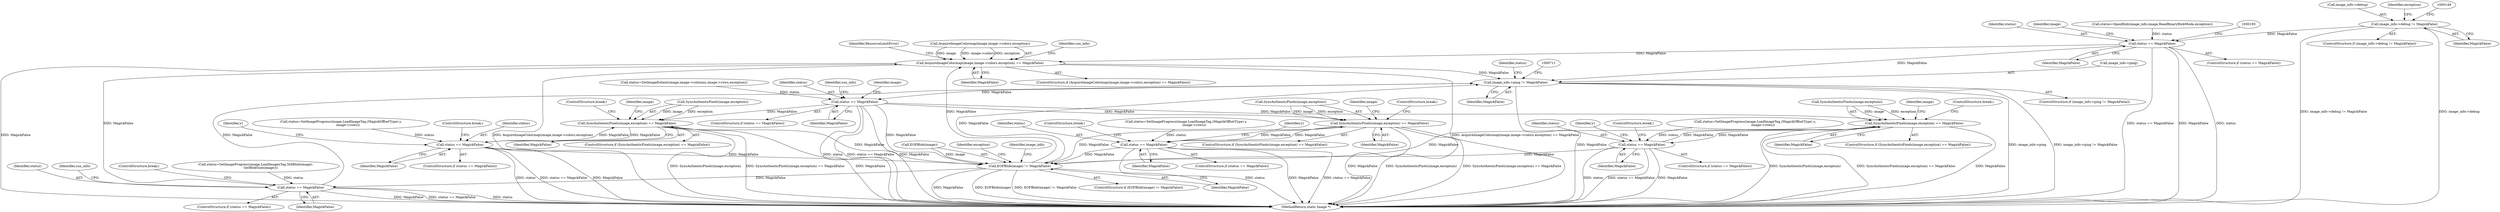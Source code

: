 digraph "0_ImageMagick_b8f17d08b7418204bf8a05a5c24e87b2fc395b75@pointer" {
"1000143" [label="(Call,image_info->debug != MagickFalse)"];
"1000182" [label="(Call,status == MagickFalse)"];
"1000438" [label="(Call,AcquireImageColormap(image,image->colors,exception) == MagickFalse)"];
"1000704" [label="(Call,image_info->ping != MagickFalse)"];
"1000729" [label="(Call,status == MagickFalse)"];
"1001117" [label="(Call,SyncAuthenticPixels(image,exception) == MagickFalse)"];
"1001144" [label="(Call,status == MagickFalse)"];
"1001600" [label="(Call,EOFBlob(image) != MagickFalse)"];
"1001681" [label="(Call,status == MagickFalse)"];
"1001276" [label="(Call,SyncAuthenticPixels(image,exception) == MagickFalse)"];
"1001303" [label="(Call,status == MagickFalse)"];
"1001551" [label="(Call,SyncAuthenticPixels(image,exception) == MagickFalse)"];
"1001578" [label="(Call,status == MagickFalse)"];
"1000142" [label="(ControlStructure,if (image_info->debug != MagickFalse))"];
"1000705" [label="(Call,image_info->ping)"];
"1000708" [label="(Identifier,MagickFalse)"];
"1001577" [label="(ControlStructure,if (status == MagickFalse))"];
"1001551" [label="(Call,SyncAuthenticPixels(image,exception) == MagickFalse)"];
"1000447" [label="(Identifier,ResourceLimitError)"];
"1001146" [label="(Identifier,MagickFalse)"];
"1001581" [label="(ControlStructure,break;)"];
"1001147" [label="(ControlStructure,break;)"];
"1000439" [label="(Call,AcquireImageColormap(image,image->colors,exception))"];
"1001221" [label="(Identifier,y)"];
"1001684" [label="(ControlStructure,break;)"];
"1001555" [label="(Identifier,MagickFalse)"];
"1001305" [label="(Identifier,MagickFalse)"];
"1001600" [label="(Call,EOFBlob(image) != MagickFalse)"];
"1001671" [label="(Call,status=SetImageProgress(image,LoadImagesTag,TellBlob(image),\n          GetBlobSize(image)))"];
"1001304" [label="(Identifier,status)"];
"1001578" [label="(Call,status == MagickFalse)"];
"1000181" [label="(ControlStructure,if (status == MagickFalse))"];
"1001306" [label="(ControlStructure,break;)"];
"1000182" [label="(Call,status == MagickFalse)"];
"1001117" [label="(Call,SyncAuthenticPixels(image,exception) == MagickFalse)"];
"1001118" [label="(Call,SyncAuthenticPixels(image,exception))"];
"1001122" [label="(ControlStructure,break;)"];
"1000445" [label="(Identifier,MagickFalse)"];
"1000183" [label="(Identifier,status)"];
"1000729" [label="(Call,status == MagickFalse)"];
"1000147" [label="(Identifier,MagickFalse)"];
"1001550" [label="(ControlStructure,if (SyncAuthenticPixels(image,exception) == MagickFalse))"];
"1000717" [label="(Call,status=SetImageExtent(image,image->columns,image->rows,exception))"];
"1001556" [label="(ControlStructure,break;)"];
"1001683" [label="(Identifier,MagickFalse)"];
"1000730" [label="(Identifier,status)"];
"1000143" [label="(Call,image_info->debug != MagickFalse)"];
"1001566" [label="(Call,status=SetImageProgress(image,LoadImageTag,(MagickOffsetType) y,\n                image->rows))"];
"1001552" [label="(Call,SyncAuthenticPixels(image,exception))"];
"1001285" [label="(Identifier,image)"];
"1000438" [label="(Call,AcquireImageColormap(image,image->colors,exception) == MagickFalse)"];
"1000704" [label="(Call,image_info->ping != MagickFalse)"];
"1000703" [label="(ControlStructure,if (image_info->ping != MagickFalse))"];
"1001281" [label="(ControlStructure,break;)"];
"1001132" [label="(Call,status=SetImageProgress(image,LoadImageTag,(MagickOffsetType) y,\n              image->rows))"];
"1001116" [label="(ControlStructure,if (SyncAuthenticPixels(image,exception) == MagickFalse))"];
"1001143" [label="(ControlStructure,if (status == MagickFalse))"];
"1001121" [label="(Identifier,MagickFalse)"];
"1001681" [label="(Call,status == MagickFalse)"];
"1000741" [label="(Identifier,sun_info)"];
"1001606" [label="(Identifier,exception)"];
"1001560" [label="(Identifier,image)"];
"1001616" [label="(Identifier,image_info)"];
"1001291" [label="(Call,status=SetImageProgress(image,LoadImageTag,(MagickOffsetType) y,\n                image->rows))"];
"1001697" [label="(MethodReturn,static Image *)"];
"1000731" [label="(Identifier,MagickFalse)"];
"1000718" [label="(Identifier,status)"];
"1000187" [label="(Identifier,image)"];
"1000437" [label="(ControlStructure,if (AcquireImageColormap(image,image->colors,exception) == MagickFalse))"];
"1001145" [label="(Identifier,status)"];
"1001303" [label="(Call,status == MagickFalse)"];
"1001599" [label="(ControlStructure,if (EOFBlob(image) != MagickFalse))"];
"1000451" [label="(Identifier,sun_info)"];
"1001680" [label="(ControlStructure,if (status == MagickFalse))"];
"1001275" [label="(ControlStructure,if (SyncAuthenticPixels(image,exception) == MagickFalse))"];
"1001126" [label="(Identifier,image)"];
"1000144" [label="(Call,image_info->debug)"];
"1000981" [label="(Identifier,y)"];
"1001603" [label="(Identifier,MagickFalse)"];
"1001580" [label="(Identifier,MagickFalse)"];
"1001579" [label="(Identifier,status)"];
"1001277" [label="(Call,SyncAuthenticPixels(image,exception))"];
"1000174" [label="(Call,status=OpenBlob(image_info,image,ReadBinaryBlobMode,exception))"];
"1001276" [label="(Call,SyncAuthenticPixels(image,exception) == MagickFalse)"];
"1001682" [label="(Identifier,status)"];
"1001687" [label="(Identifier,sun_info)"];
"1001280" [label="(Identifier,MagickFalse)"];
"1000728" [label="(ControlStructure,if (status == MagickFalse))"];
"1000734" [label="(Identifier,image)"];
"1000184" [label="(Identifier,MagickFalse)"];
"1001144" [label="(Call,status == MagickFalse)"];
"1001601" [label="(Call,EOFBlob(image))"];
"1001384" [label="(Identifier,y)"];
"1001302" [label="(ControlStructure,if (status == MagickFalse))"];
"1000159" [label="(Identifier,exception)"];
"1000143" -> "1000142"  [label="AST: "];
"1000143" -> "1000147"  [label="CFG: "];
"1000144" -> "1000143"  [label="AST: "];
"1000147" -> "1000143"  [label="AST: "];
"1000149" -> "1000143"  [label="CFG: "];
"1000159" -> "1000143"  [label="CFG: "];
"1000143" -> "1001697"  [label="DDG: image_info->debug"];
"1000143" -> "1001697"  [label="DDG: image_info->debug != MagickFalse"];
"1000143" -> "1000182"  [label="DDG: MagickFalse"];
"1000182" -> "1000181"  [label="AST: "];
"1000182" -> "1000184"  [label="CFG: "];
"1000183" -> "1000182"  [label="AST: "];
"1000184" -> "1000182"  [label="AST: "];
"1000187" -> "1000182"  [label="CFG: "];
"1000195" -> "1000182"  [label="CFG: "];
"1000182" -> "1001697"  [label="DDG: status == MagickFalse"];
"1000182" -> "1001697"  [label="DDG: MagickFalse"];
"1000182" -> "1001697"  [label="DDG: status"];
"1000174" -> "1000182"  [label="DDG: status"];
"1000182" -> "1000438"  [label="DDG: MagickFalse"];
"1000182" -> "1000704"  [label="DDG: MagickFalse"];
"1000438" -> "1000437"  [label="AST: "];
"1000438" -> "1000445"  [label="CFG: "];
"1000439" -> "1000438"  [label="AST: "];
"1000445" -> "1000438"  [label="AST: "];
"1000447" -> "1000438"  [label="CFG: "];
"1000451" -> "1000438"  [label="CFG: "];
"1000438" -> "1001697"  [label="DDG: AcquireImageColormap(image,image->colors,exception) == MagickFalse"];
"1000438" -> "1001697"  [label="DDG: MagickFalse"];
"1000438" -> "1001697"  [label="DDG: AcquireImageColormap(image,image->colors,exception)"];
"1000439" -> "1000438"  [label="DDG: image"];
"1000439" -> "1000438"  [label="DDG: image->colors"];
"1000439" -> "1000438"  [label="DDG: exception"];
"1001681" -> "1000438"  [label="DDG: MagickFalse"];
"1001600" -> "1000438"  [label="DDG: MagickFalse"];
"1000438" -> "1000704"  [label="DDG: MagickFalse"];
"1000704" -> "1000703"  [label="AST: "];
"1000704" -> "1000708"  [label="CFG: "];
"1000705" -> "1000704"  [label="AST: "];
"1000708" -> "1000704"  [label="AST: "];
"1000711" -> "1000704"  [label="CFG: "];
"1000718" -> "1000704"  [label="CFG: "];
"1000704" -> "1001697"  [label="DDG: MagickFalse"];
"1000704" -> "1001697"  [label="DDG: image_info->ping"];
"1000704" -> "1001697"  [label="DDG: image_info->ping != MagickFalse"];
"1001681" -> "1000704"  [label="DDG: MagickFalse"];
"1001600" -> "1000704"  [label="DDG: MagickFalse"];
"1000704" -> "1000729"  [label="DDG: MagickFalse"];
"1000729" -> "1000728"  [label="AST: "];
"1000729" -> "1000731"  [label="CFG: "];
"1000730" -> "1000729"  [label="AST: "];
"1000731" -> "1000729"  [label="AST: "];
"1000734" -> "1000729"  [label="CFG: "];
"1000741" -> "1000729"  [label="CFG: "];
"1000729" -> "1001697"  [label="DDG: status"];
"1000729" -> "1001697"  [label="DDG: status == MagickFalse"];
"1000729" -> "1001697"  [label="DDG: MagickFalse"];
"1000717" -> "1000729"  [label="DDG: status"];
"1000729" -> "1001117"  [label="DDG: MagickFalse"];
"1000729" -> "1001276"  [label="DDG: MagickFalse"];
"1000729" -> "1001551"  [label="DDG: MagickFalse"];
"1000729" -> "1001600"  [label="DDG: MagickFalse"];
"1001117" -> "1001116"  [label="AST: "];
"1001117" -> "1001121"  [label="CFG: "];
"1001118" -> "1001117"  [label="AST: "];
"1001121" -> "1001117"  [label="AST: "];
"1001122" -> "1001117"  [label="CFG: "];
"1001126" -> "1001117"  [label="CFG: "];
"1001117" -> "1001697"  [label="DDG: MagickFalse"];
"1001117" -> "1001697"  [label="DDG: SyncAuthenticPixels(image,exception)"];
"1001117" -> "1001697"  [label="DDG: SyncAuthenticPixels(image,exception) == MagickFalse"];
"1001118" -> "1001117"  [label="DDG: image"];
"1001118" -> "1001117"  [label="DDG: exception"];
"1001144" -> "1001117"  [label="DDG: MagickFalse"];
"1001117" -> "1001144"  [label="DDG: MagickFalse"];
"1001117" -> "1001600"  [label="DDG: MagickFalse"];
"1001144" -> "1001143"  [label="AST: "];
"1001144" -> "1001146"  [label="CFG: "];
"1001145" -> "1001144"  [label="AST: "];
"1001146" -> "1001144"  [label="AST: "];
"1001147" -> "1001144"  [label="CFG: "];
"1000981" -> "1001144"  [label="CFG: "];
"1001144" -> "1001697"  [label="DDG: MagickFalse"];
"1001144" -> "1001697"  [label="DDG: status"];
"1001144" -> "1001697"  [label="DDG: status == MagickFalse"];
"1001132" -> "1001144"  [label="DDG: status"];
"1001144" -> "1001600"  [label="DDG: MagickFalse"];
"1001600" -> "1001599"  [label="AST: "];
"1001600" -> "1001603"  [label="CFG: "];
"1001601" -> "1001600"  [label="AST: "];
"1001603" -> "1001600"  [label="AST: "];
"1001606" -> "1001600"  [label="CFG: "];
"1001616" -> "1001600"  [label="CFG: "];
"1001600" -> "1001697"  [label="DDG: EOFBlob(image) != MagickFalse"];
"1001600" -> "1001697"  [label="DDG: MagickFalse"];
"1001600" -> "1001697"  [label="DDG: EOFBlob(image)"];
"1001601" -> "1001600"  [label="DDG: image"];
"1001276" -> "1001600"  [label="DDG: MagickFalse"];
"1001578" -> "1001600"  [label="DDG: MagickFalse"];
"1001303" -> "1001600"  [label="DDG: MagickFalse"];
"1001551" -> "1001600"  [label="DDG: MagickFalse"];
"1001600" -> "1001681"  [label="DDG: MagickFalse"];
"1001681" -> "1001680"  [label="AST: "];
"1001681" -> "1001683"  [label="CFG: "];
"1001682" -> "1001681"  [label="AST: "];
"1001683" -> "1001681"  [label="AST: "];
"1001687" -> "1001681"  [label="CFG: "];
"1001684" -> "1001681"  [label="CFG: "];
"1001681" -> "1001697"  [label="DDG: status"];
"1001681" -> "1001697"  [label="DDG: MagickFalse"];
"1001681" -> "1001697"  [label="DDG: status == MagickFalse"];
"1001671" -> "1001681"  [label="DDG: status"];
"1001276" -> "1001275"  [label="AST: "];
"1001276" -> "1001280"  [label="CFG: "];
"1001277" -> "1001276"  [label="AST: "];
"1001280" -> "1001276"  [label="AST: "];
"1001281" -> "1001276"  [label="CFG: "];
"1001285" -> "1001276"  [label="CFG: "];
"1001276" -> "1001697"  [label="DDG: MagickFalse"];
"1001276" -> "1001697"  [label="DDG: SyncAuthenticPixels(image,exception)"];
"1001276" -> "1001697"  [label="DDG: SyncAuthenticPixels(image,exception) == MagickFalse"];
"1001277" -> "1001276"  [label="DDG: image"];
"1001277" -> "1001276"  [label="DDG: exception"];
"1001303" -> "1001276"  [label="DDG: MagickFalse"];
"1001276" -> "1001303"  [label="DDG: MagickFalse"];
"1001303" -> "1001302"  [label="AST: "];
"1001303" -> "1001305"  [label="CFG: "];
"1001304" -> "1001303"  [label="AST: "];
"1001305" -> "1001303"  [label="AST: "];
"1001306" -> "1001303"  [label="CFG: "];
"1001221" -> "1001303"  [label="CFG: "];
"1001303" -> "1001697"  [label="DDG: status"];
"1001303" -> "1001697"  [label="DDG: MagickFalse"];
"1001303" -> "1001697"  [label="DDG: status == MagickFalse"];
"1001291" -> "1001303"  [label="DDG: status"];
"1001551" -> "1001550"  [label="AST: "];
"1001551" -> "1001555"  [label="CFG: "];
"1001552" -> "1001551"  [label="AST: "];
"1001555" -> "1001551"  [label="AST: "];
"1001556" -> "1001551"  [label="CFG: "];
"1001560" -> "1001551"  [label="CFG: "];
"1001551" -> "1001697"  [label="DDG: SyncAuthenticPixels(image,exception) == MagickFalse"];
"1001551" -> "1001697"  [label="DDG: MagickFalse"];
"1001551" -> "1001697"  [label="DDG: SyncAuthenticPixels(image,exception)"];
"1001552" -> "1001551"  [label="DDG: image"];
"1001552" -> "1001551"  [label="DDG: exception"];
"1001578" -> "1001551"  [label="DDG: MagickFalse"];
"1001551" -> "1001578"  [label="DDG: MagickFalse"];
"1001578" -> "1001577"  [label="AST: "];
"1001578" -> "1001580"  [label="CFG: "];
"1001579" -> "1001578"  [label="AST: "];
"1001580" -> "1001578"  [label="AST: "];
"1001581" -> "1001578"  [label="CFG: "];
"1001384" -> "1001578"  [label="CFG: "];
"1001578" -> "1001697"  [label="DDG: MagickFalse"];
"1001578" -> "1001697"  [label="DDG: status"];
"1001578" -> "1001697"  [label="DDG: status == MagickFalse"];
"1001566" -> "1001578"  [label="DDG: status"];
}

